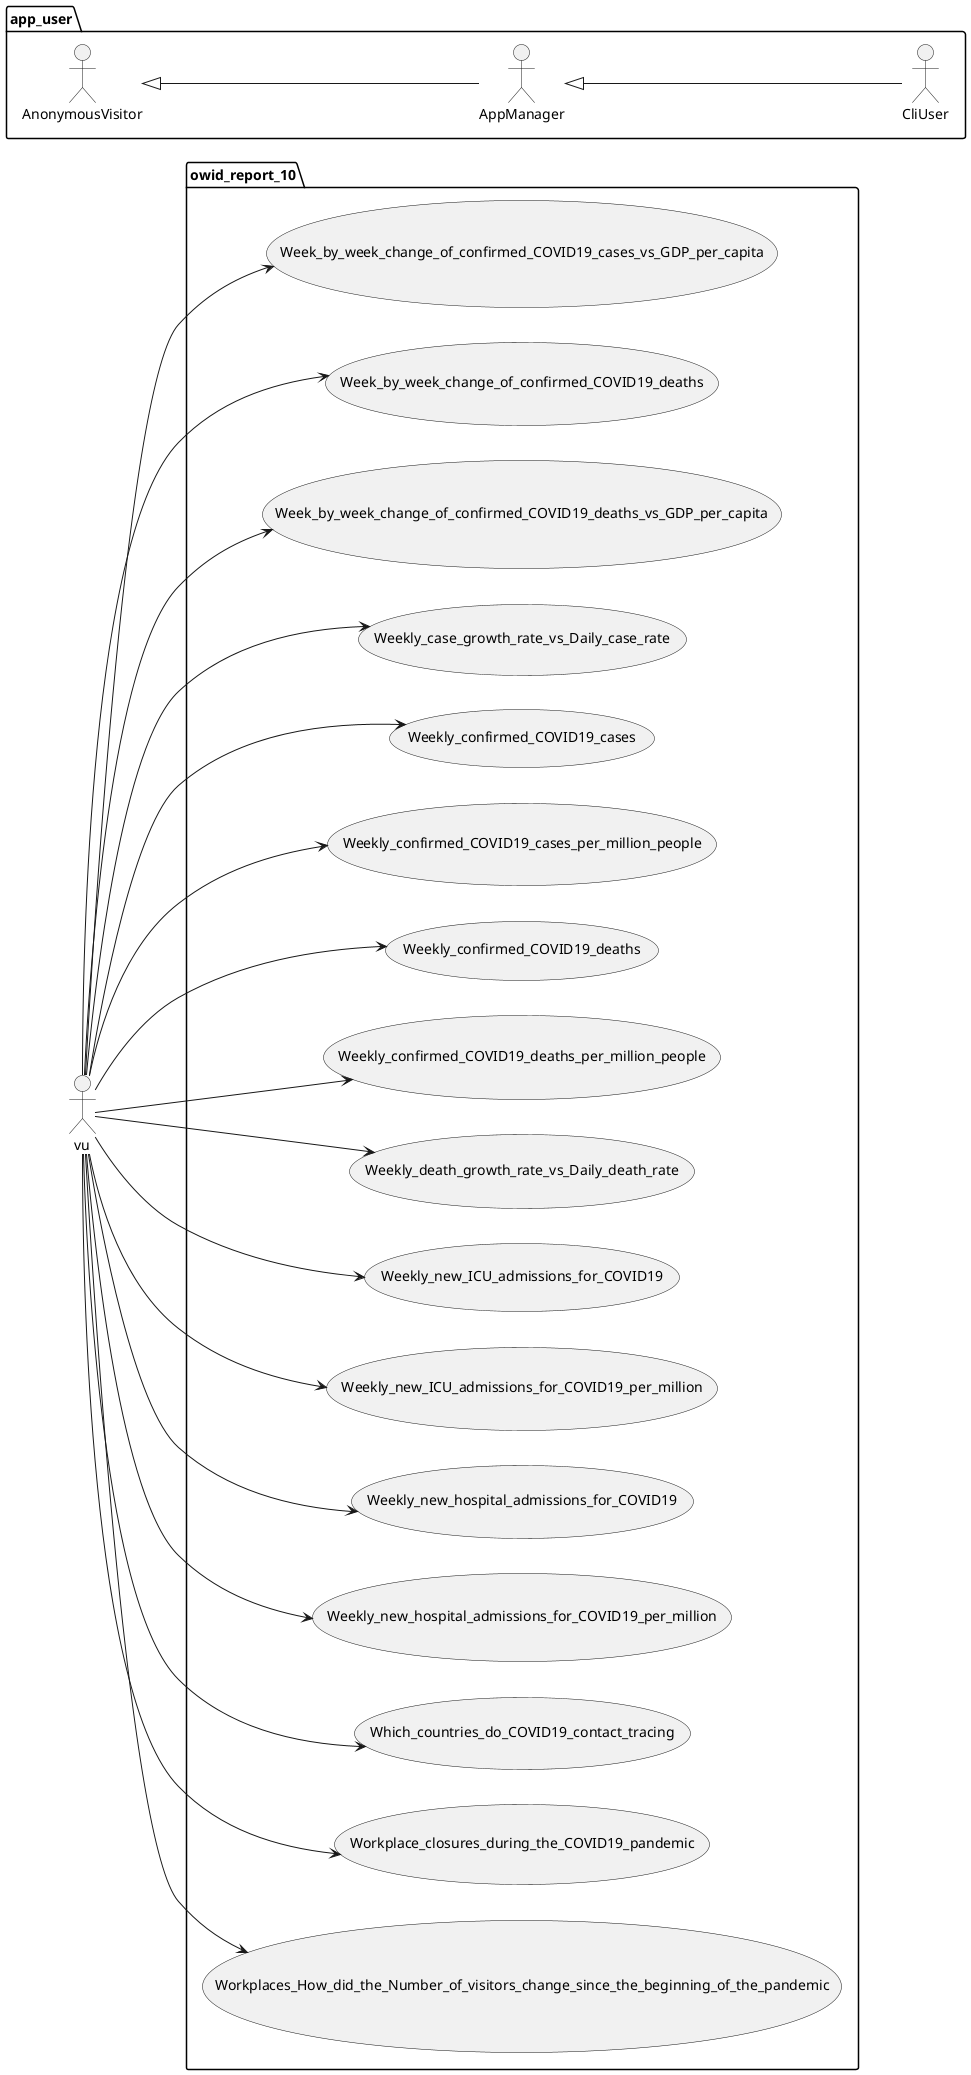 @startuml
left to right direction

package app_user {
	actor AnonymousVisitor as av
	actor AppManager as am
	actor CliUser as cu

	av <|-- am
	am <|-- cu
}

package owid_report_10 {
    usecase Week_by_week_change_of_confirmed_COVID19_cases_vs_GDP_per_capita as UC341
    usecase Week_by_week_change_of_confirmed_COVID19_deaths as UC342
    usecase Week_by_week_change_of_confirmed_COVID19_deaths_vs_GDP_per_capita as UC343
    usecase Weekly_case_growth_rate_vs_Daily_case_rate as UC344
    usecase Weekly_confirmed_COVID19_cases as UC345
    usecase Weekly_confirmed_COVID19_cases_per_million_people as UC346
    usecase Weekly_confirmed_COVID19_deaths as UC347
    usecase Weekly_confirmed_COVID19_deaths_per_million_people as UC348
    usecase Weekly_death_growth_rate_vs_Daily_death_rate as UC349
    usecase Weekly_new_ICU_admissions_for_COVID19 as UC350
    usecase Weekly_new_ICU_admissions_for_COVID19_per_million as UC351
    usecase Weekly_new_hospital_admissions_for_COVID19 as UC352
    usecase Weekly_new_hospital_admissions_for_COVID19_per_million as UC353
    usecase Which_countries_do_COVID19_contact_tracing as UC354
    usecase Workplace_closures_during_the_COVID19_pandemic as UC355
    usecase Workplaces_How_did_the_Number_of_visitors_change_since_the_beginning_of_the_pandemic as UC356
}
vu --> UC341
vu --> UC342
vu --> UC343
vu --> UC344
vu --> UC345
vu --> UC346
vu --> UC347
vu --> UC348
vu --> UC349
vu --> UC350
vu --> UC351
vu --> UC352
vu --> UC353
vu --> UC354
vu --> UC355
vu --> UC356
@enduml
